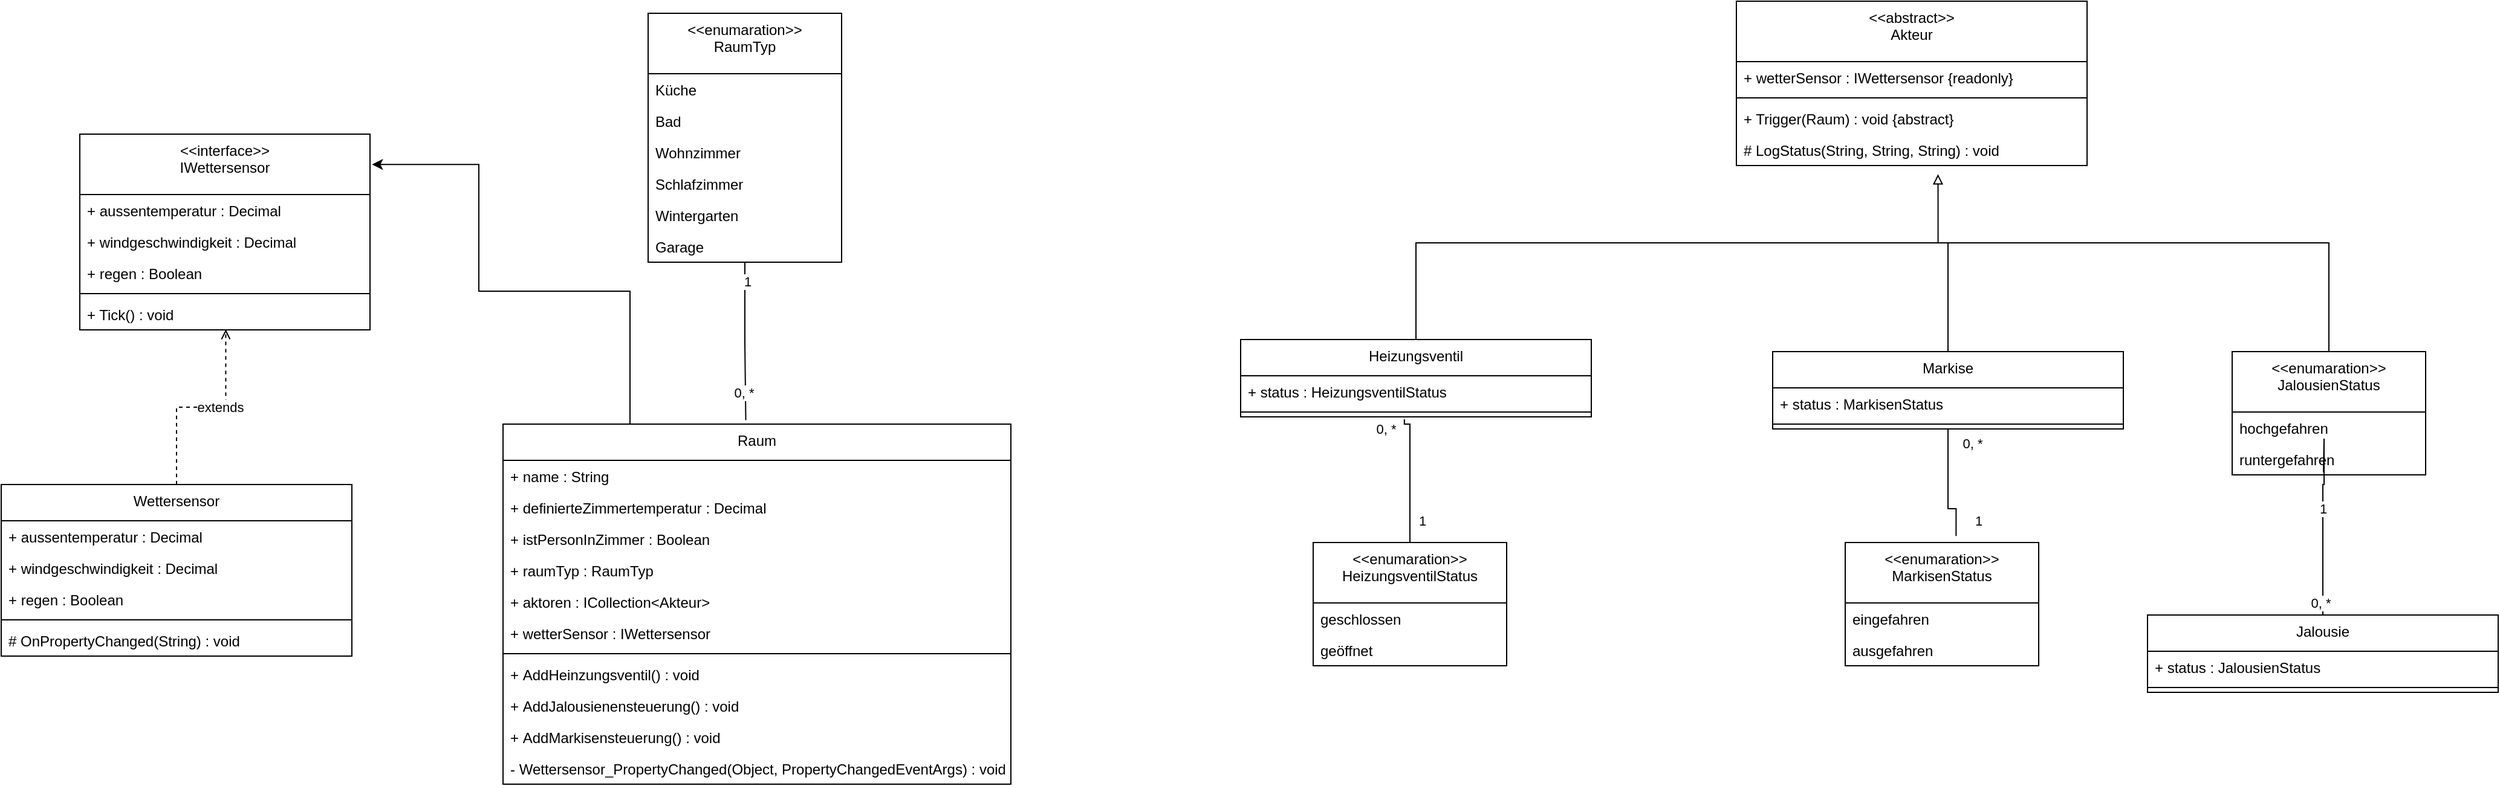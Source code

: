 <mxfile version="20.8.16" type="device"><diagram id="C5RBs43oDa-KdzZeNtuy" name="Page-1"><mxGraphModel dx="1682" dy="1754" grid="1" gridSize="10" guides="1" tooltips="1" connect="1" arrows="1" fold="1" page="1" pageScale="1" pageWidth="827" pageHeight="1169" math="0" shadow="0"><root><mxCell id="WIyWlLk6GJQsqaUBKTNV-0"/><mxCell id="WIyWlLk6GJQsqaUBKTNV-1" parent="WIyWlLk6GJQsqaUBKTNV-0"/><mxCell id="zJD9837JTjNEWQB1e05R-9" value="&lt;&lt;interface&gt;&gt;&#10;IWettersensor" style="swimlane;fontStyle=0;align=center;verticalAlign=top;childLayout=stackLayout;horizontal=1;startSize=50;horizontalStack=0;resizeParent=1;resizeParentMax=0;resizeLast=0;collapsible=1;marginBottom=0;" parent="WIyWlLk6GJQsqaUBKTNV-1" vertex="1"><mxGeometry x="-710" y="20" width="240" height="162" as="geometry"/></mxCell><mxCell id="zJD9837JTjNEWQB1e05R-1" value="+ aussentemperatur : Decimal" style="text;align=left;verticalAlign=top;spacingLeft=4;spacingRight=4;overflow=hidden;rotatable=0;points=[[0,0.5],[1,0.5]];portConstraint=eastwest;" parent="zJD9837JTjNEWQB1e05R-9" vertex="1"><mxGeometry y="50" width="240" height="26" as="geometry"/></mxCell><mxCell id="zJD9837JTjNEWQB1e05R-2" value="+ windgeschwindigkeit : Decimal" style="text;align=left;verticalAlign=top;spacingLeft=4;spacingRight=4;overflow=hidden;rotatable=0;points=[[0,0.5],[1,0.5]];portConstraint=eastwest;" parent="zJD9837JTjNEWQB1e05R-9" vertex="1"><mxGeometry y="76" width="240" height="26" as="geometry"/></mxCell><mxCell id="zJD9837JTjNEWQB1e05R-3" value="+ regen : Boolean" style="text;align=left;verticalAlign=top;spacingLeft=4;spacingRight=4;overflow=hidden;rotatable=0;points=[[0,0.5],[1,0.5]];portConstraint=eastwest;" parent="zJD9837JTjNEWQB1e05R-9" vertex="1"><mxGeometry y="102" width="240" height="26" as="geometry"/></mxCell><mxCell id="zJD9837JTjNEWQB1e05R-11" value="" style="line;strokeWidth=1;fillColor=none;align=left;verticalAlign=middle;spacingTop=-1;spacingLeft=3;spacingRight=3;rotatable=0;labelPosition=right;points=[];portConstraint=eastwest;strokeColor=inherit;" parent="zJD9837JTjNEWQB1e05R-9" vertex="1"><mxGeometry y="128" width="240" height="8" as="geometry"/></mxCell><mxCell id="zJD9837JTjNEWQB1e05R-4" value="+ Tick() : void" style="text;align=left;verticalAlign=top;spacingLeft=4;spacingRight=4;overflow=hidden;rotatable=0;points=[[0,0.5],[1,0.5]];portConstraint=eastwest;" parent="zJD9837JTjNEWQB1e05R-9" vertex="1"><mxGeometry y="136" width="240" height="26" as="geometry"/></mxCell><mxCell id="zJD9837JTjNEWQB1e05R-21" style="edgeStyle=orthogonalEdgeStyle;rounded=0;orthogonalLoop=1;jettySize=auto;html=1;entryX=0.503;entryY=0.985;entryDx=0;entryDy=0;entryPerimeter=0;dashed=1;endArrow=open;endFill=0;" parent="WIyWlLk6GJQsqaUBKTNV-1" source="zJD9837JTjNEWQB1e05R-14" target="zJD9837JTjNEWQB1e05R-4" edge="1"><mxGeometry relative="1" as="geometry"/></mxCell><mxCell id="zJD9837JTjNEWQB1e05R-22" value="extends" style="edgeLabel;html=1;align=center;verticalAlign=middle;resizable=0;points=[];" parent="zJD9837JTjNEWQB1e05R-21" vertex="1" connectable="0"><mxGeometry x="0.178" relative="1" as="geometry"><mxPoint as="offset"/></mxGeometry></mxCell><mxCell id="zJD9837JTjNEWQB1e05R-14" value="Wettersensor" style="swimlane;fontStyle=0;align=center;verticalAlign=top;childLayout=stackLayout;horizontal=1;startSize=30;horizontalStack=0;resizeParent=1;resizeParentMax=0;resizeLast=0;collapsible=1;marginBottom=0;" parent="WIyWlLk6GJQsqaUBKTNV-1" vertex="1"><mxGeometry x="-775" y="310" width="290" height="142" as="geometry"/></mxCell><mxCell id="zJD9837JTjNEWQB1e05R-15" value="+ aussentemperatur : Decimal" style="text;align=left;verticalAlign=top;spacingLeft=4;spacingRight=4;overflow=hidden;rotatable=0;points=[[0,0.5],[1,0.5]];portConstraint=eastwest;" parent="zJD9837JTjNEWQB1e05R-14" vertex="1"><mxGeometry y="30" width="290" height="26" as="geometry"/></mxCell><mxCell id="zJD9837JTjNEWQB1e05R-16" value="+ windgeschwindigkeit : Decimal" style="text;align=left;verticalAlign=top;spacingLeft=4;spacingRight=4;overflow=hidden;rotatable=0;points=[[0,0.5],[1,0.5]];portConstraint=eastwest;" parent="zJD9837JTjNEWQB1e05R-14" vertex="1"><mxGeometry y="56" width="290" height="26" as="geometry"/></mxCell><mxCell id="zJD9837JTjNEWQB1e05R-17" value="+ regen : Boolean" style="text;align=left;verticalAlign=top;spacingLeft=4;spacingRight=4;overflow=hidden;rotatable=0;points=[[0,0.5],[1,0.5]];portConstraint=eastwest;" parent="zJD9837JTjNEWQB1e05R-14" vertex="1"><mxGeometry y="82" width="290" height="26" as="geometry"/></mxCell><mxCell id="zJD9837JTjNEWQB1e05R-18" value="" style="line;strokeWidth=1;fillColor=none;align=left;verticalAlign=middle;spacingTop=-1;spacingLeft=3;spacingRight=3;rotatable=0;labelPosition=right;points=[];portConstraint=eastwest;strokeColor=inherit;" parent="zJD9837JTjNEWQB1e05R-14" vertex="1"><mxGeometry y="108" width="290" height="8" as="geometry"/></mxCell><mxCell id="zJD9837JTjNEWQB1e05R-23" value="# OnPropertyChanged(String) : void" style="text;align=left;verticalAlign=top;spacingLeft=4;spacingRight=4;overflow=hidden;rotatable=0;points=[[0,0.5],[1,0.5]];portConstraint=eastwest;" parent="zJD9837JTjNEWQB1e05R-14" vertex="1"><mxGeometry y="116" width="290" height="26" as="geometry"/></mxCell><mxCell id="MTIw_MpnlufMxrxwSCzQ-0" style="edgeStyle=orthogonalEdgeStyle;rounded=0;orthogonalLoop=1;jettySize=auto;html=1;entryX=1.007;entryY=0.155;entryDx=0;entryDy=0;entryPerimeter=0;exitX=0.25;exitY=0;exitDx=0;exitDy=0;" edge="1" parent="WIyWlLk6GJQsqaUBKTNV-1" source="zJD9837JTjNEWQB1e05R-24" target="zJD9837JTjNEWQB1e05R-9"><mxGeometry relative="1" as="geometry"><Array as="points"><mxPoint x="-255" y="150"/><mxPoint x="-380" y="150"/><mxPoint x="-380" y="45"/></Array></mxGeometry></mxCell><mxCell id="zJD9837JTjNEWQB1e05R-24" value="Raum" style="swimlane;fontStyle=0;align=center;verticalAlign=top;childLayout=stackLayout;horizontal=1;startSize=30;horizontalStack=0;resizeParent=1;resizeParentMax=0;resizeLast=0;collapsible=1;marginBottom=0;" parent="WIyWlLk6GJQsqaUBKTNV-1" vertex="1"><mxGeometry x="-360" y="260" width="420" height="298" as="geometry"/></mxCell><mxCell id="zJD9837JTjNEWQB1e05R-25" value="+ name : String" style="text;align=left;verticalAlign=top;spacingLeft=4;spacingRight=4;overflow=hidden;rotatable=0;points=[[0,0.5],[1,0.5]];portConstraint=eastwest;" parent="zJD9837JTjNEWQB1e05R-24" vertex="1"><mxGeometry y="30" width="420" height="26" as="geometry"/></mxCell><mxCell id="zJD9837JTjNEWQB1e05R-26" value="+ definierteZimmertemperatur : Decimal" style="text;align=left;verticalAlign=top;spacingLeft=4;spacingRight=4;overflow=hidden;rotatable=0;points=[[0,0.5],[1,0.5]];portConstraint=eastwest;" parent="zJD9837JTjNEWQB1e05R-24" vertex="1"><mxGeometry y="56" width="420" height="26" as="geometry"/></mxCell><mxCell id="zJD9837JTjNEWQB1e05R-31" value="+ istPersonInZimmer : Boolean" style="text;align=left;verticalAlign=top;spacingLeft=4;spacingRight=4;overflow=hidden;rotatable=0;points=[[0,0.5],[1,0.5]];portConstraint=eastwest;" parent="zJD9837JTjNEWQB1e05R-24" vertex="1"><mxGeometry y="82" width="420" height="26" as="geometry"/></mxCell><mxCell id="zJD9837JTjNEWQB1e05R-27" value="+ raumTyp : RaumTyp" style="text;align=left;verticalAlign=top;spacingLeft=4;spacingRight=4;overflow=hidden;rotatable=0;points=[[0,0.5],[1,0.5]];portConstraint=eastwest;" parent="zJD9837JTjNEWQB1e05R-24" vertex="1"><mxGeometry y="108" width="420" height="26" as="geometry"/></mxCell><mxCell id="zJD9837JTjNEWQB1e05R-32" value="+ aktoren : ICollection&lt;Akteur&gt;" style="text;align=left;verticalAlign=top;spacingLeft=4;spacingRight=4;overflow=hidden;rotatable=0;points=[[0,0.5],[1,0.5]];portConstraint=eastwest;fontColor=#000000;" parent="zJD9837JTjNEWQB1e05R-24" vertex="1"><mxGeometry y="134" width="420" height="26" as="geometry"/></mxCell><mxCell id="zJD9837JTjNEWQB1e05R-33" value="+ wetterSensor : IWettersensor" style="text;align=left;verticalAlign=top;spacingLeft=4;spacingRight=4;overflow=hidden;rotatable=0;points=[[0,0.5],[1,0.5]];portConstraint=eastwest;" parent="zJD9837JTjNEWQB1e05R-24" vertex="1"><mxGeometry y="160" width="420" height="26" as="geometry"/></mxCell><mxCell id="zJD9837JTjNEWQB1e05R-28" value="" style="line;strokeWidth=1;fillColor=none;align=left;verticalAlign=middle;spacingTop=-1;spacingLeft=3;spacingRight=3;rotatable=0;labelPosition=right;points=[];portConstraint=eastwest;strokeColor=inherit;" parent="zJD9837JTjNEWQB1e05R-24" vertex="1"><mxGeometry y="186" width="420" height="8" as="geometry"/></mxCell><mxCell id="zJD9837JTjNEWQB1e05R-29" value="+ AddHeinzungsventil() : void" style="text;align=left;verticalAlign=top;spacingLeft=4;spacingRight=4;overflow=hidden;rotatable=0;points=[[0,0.5],[1,0.5]];portConstraint=eastwest;" parent="zJD9837JTjNEWQB1e05R-24" vertex="1"><mxGeometry y="194" width="420" height="26" as="geometry"/></mxCell><mxCell id="zJD9837JTjNEWQB1e05R-34" value="+ AddJalousienensteuerung() : void" style="text;align=left;verticalAlign=top;spacingLeft=4;spacingRight=4;overflow=hidden;rotatable=0;points=[[0,0.5],[1,0.5]];portConstraint=eastwest;" parent="zJD9837JTjNEWQB1e05R-24" vertex="1"><mxGeometry y="220" width="420" height="26" as="geometry"/></mxCell><mxCell id="zJD9837JTjNEWQB1e05R-35" value="+ AddMarkisensteuerung() : void" style="text;align=left;verticalAlign=top;spacingLeft=4;spacingRight=4;overflow=hidden;rotatable=0;points=[[0,0.5],[1,0.5]];portConstraint=eastwest;" parent="zJD9837JTjNEWQB1e05R-24" vertex="1"><mxGeometry y="246" width="420" height="26" as="geometry"/></mxCell><mxCell id="zJD9837JTjNEWQB1e05R-30" value="- Wettersensor_PropertyChanged(Object, PropertyChangedEventArgs) : void" style="text;align=left;verticalAlign=top;spacingLeft=4;spacingRight=4;overflow=hidden;rotatable=0;points=[[0,0.5],[1,0.5]];portConstraint=eastwest;" parent="zJD9837JTjNEWQB1e05R-24" vertex="1"><mxGeometry y="272" width="420" height="26" as="geometry"/></mxCell><mxCell id="zJD9837JTjNEWQB1e05R-48" style="edgeStyle=orthogonalEdgeStyle;rounded=0;orthogonalLoop=1;jettySize=auto;html=1;entryX=0.478;entryY=-0.011;entryDx=0;entryDy=0;entryPerimeter=0;fontColor=#F569FF;endArrow=none;endFill=0;" parent="WIyWlLk6GJQsqaUBKTNV-1" source="zJD9837JTjNEWQB1e05R-36" target="zJD9837JTjNEWQB1e05R-24" edge="1"><mxGeometry relative="1" as="geometry"/></mxCell><mxCell id="zJD9837JTjNEWQB1e05R-50" value="&lt;font color=&quot;#000000&quot;&gt;1&lt;/font&gt;" style="edgeLabel;html=1;align=center;verticalAlign=middle;resizable=0;points=[];fontColor=#F569FF;" parent="zJD9837JTjNEWQB1e05R-48" vertex="1" connectable="0"><mxGeometry x="-0.767" y="2" relative="1" as="geometry"><mxPoint as="offset"/></mxGeometry></mxCell><mxCell id="zJD9837JTjNEWQB1e05R-51" value="0, *" style="edgeLabel;html=1;align=center;verticalAlign=middle;resizable=0;points=[];fontColor=#000000;" parent="zJD9837JTjNEWQB1e05R-48" vertex="1" connectable="0"><mxGeometry x="0.652" y="-2" relative="1" as="geometry"><mxPoint as="offset"/></mxGeometry></mxCell><mxCell id="zJD9837JTjNEWQB1e05R-36" value="&lt;&lt;enumaration&gt;&gt;&#10;RaumTyp" style="swimlane;fontStyle=0;align=center;verticalAlign=top;childLayout=stackLayout;horizontal=1;startSize=50;horizontalStack=0;resizeParent=1;resizeParentMax=0;resizeLast=0;collapsible=1;marginBottom=0;" parent="WIyWlLk6GJQsqaUBKTNV-1" vertex="1"><mxGeometry x="-240" y="-80" width="160" height="206" as="geometry"/></mxCell><mxCell id="zJD9837JTjNEWQB1e05R-38" value="Küche" style="text;align=left;verticalAlign=top;spacingLeft=4;spacingRight=4;overflow=hidden;rotatable=0;points=[[0,0.5],[1,0.5]];portConstraint=eastwest;" parent="zJD9837JTjNEWQB1e05R-36" vertex="1"><mxGeometry y="50" width="160" height="26" as="geometry"/></mxCell><mxCell id="zJD9837JTjNEWQB1e05R-43" value="Bad" style="text;align=left;verticalAlign=top;spacingLeft=4;spacingRight=4;overflow=hidden;rotatable=0;points=[[0,0.5],[1,0.5]];portConstraint=eastwest;" parent="zJD9837JTjNEWQB1e05R-36" vertex="1"><mxGeometry y="76" width="160" height="26" as="geometry"/></mxCell><mxCell id="zJD9837JTjNEWQB1e05R-45" value="Wohnzimmer" style="text;align=left;verticalAlign=top;spacingLeft=4;spacingRight=4;overflow=hidden;rotatable=0;points=[[0,0.5],[1,0.5]];portConstraint=eastwest;" parent="zJD9837JTjNEWQB1e05R-36" vertex="1"><mxGeometry y="102" width="160" height="26" as="geometry"/></mxCell><mxCell id="zJD9837JTjNEWQB1e05R-46" value="Schlafzimmer" style="text;align=left;verticalAlign=top;spacingLeft=4;spacingRight=4;overflow=hidden;rotatable=0;points=[[0,0.5],[1,0.5]];portConstraint=eastwest;" parent="zJD9837JTjNEWQB1e05R-36" vertex="1"><mxGeometry y="128" width="160" height="26" as="geometry"/></mxCell><mxCell id="zJD9837JTjNEWQB1e05R-47" value="Wintergarten" style="text;align=left;verticalAlign=top;spacingLeft=4;spacingRight=4;overflow=hidden;rotatable=0;points=[[0,0.5],[1,0.5]];portConstraint=eastwest;" parent="zJD9837JTjNEWQB1e05R-36" vertex="1"><mxGeometry y="154" width="160" height="26" as="geometry"/></mxCell><mxCell id="zJD9837JTjNEWQB1e05R-44" value="Garage" style="text;align=left;verticalAlign=top;spacingLeft=4;spacingRight=4;overflow=hidden;rotatable=0;points=[[0,0.5],[1,0.5]];portConstraint=eastwest;" parent="zJD9837JTjNEWQB1e05R-36" vertex="1"><mxGeometry y="180" width="160" height="26" as="geometry"/></mxCell><mxCell id="zJD9837JTjNEWQB1e05R-80" value="&lt;&lt;abstract&gt;&gt;&#10;Akteur" style="swimlane;fontStyle=0;align=center;verticalAlign=top;childLayout=stackLayout;horizontal=1;startSize=50;horizontalStack=0;resizeParent=1;resizeParentMax=0;resizeLast=0;collapsible=1;marginBottom=0;" parent="WIyWlLk6GJQsqaUBKTNV-1" vertex="1"><mxGeometry x="660" y="-90" width="290" height="136" as="geometry"/></mxCell><mxCell id="zJD9837JTjNEWQB1e05R-81" value="+ wetterSensor : IWettersensor {readonly}" style="text;align=left;verticalAlign=top;spacingLeft=4;spacingRight=4;overflow=hidden;rotatable=0;points=[[0,0.5],[1,0.5]];portConstraint=eastwest;" parent="zJD9837JTjNEWQB1e05R-80" vertex="1"><mxGeometry y="50" width="290" height="26" as="geometry"/></mxCell><mxCell id="zJD9837JTjNEWQB1e05R-84" value="" style="line;strokeWidth=1;fillColor=none;align=left;verticalAlign=middle;spacingTop=-1;spacingLeft=3;spacingRight=3;rotatable=0;labelPosition=right;points=[];portConstraint=eastwest;strokeColor=inherit;" parent="zJD9837JTjNEWQB1e05R-80" vertex="1"><mxGeometry y="76" width="290" height="8" as="geometry"/></mxCell><mxCell id="zJD9837JTjNEWQB1e05R-86" value="+ Trigger(Raum) : void {abstract}" style="text;align=left;verticalAlign=top;spacingLeft=4;spacingRight=4;overflow=hidden;rotatable=0;points=[[0,0.5],[1,0.5]];portConstraint=eastwest;" parent="zJD9837JTjNEWQB1e05R-80" vertex="1"><mxGeometry y="84" width="290" height="26" as="geometry"/></mxCell><mxCell id="zJD9837JTjNEWQB1e05R-85" value="# LogStatus(String, String, String) : void" style="text;align=left;verticalAlign=top;spacingLeft=4;spacingRight=4;overflow=hidden;rotatable=0;points=[[0,0.5],[1,0.5]];portConstraint=eastwest;" parent="zJD9837JTjNEWQB1e05R-80" vertex="1"><mxGeometry y="110" width="290" height="26" as="geometry"/></mxCell><mxCell id="zJD9837JTjNEWQB1e05R-110" style="edgeStyle=orthogonalEdgeStyle;rounded=0;orthogonalLoop=1;jettySize=auto;html=1;entryX=0.575;entryY=1.276;entryDx=0;entryDy=0;entryPerimeter=0;fontColor=#000000;endArrow=block;endFill=0;" parent="WIyWlLk6GJQsqaUBKTNV-1" source="zJD9837JTjNEWQB1e05R-87" target="zJD9837JTjNEWQB1e05R-85" edge="1"><mxGeometry relative="1" as="geometry"><Array as="points"><mxPoint x="395" y="110"/><mxPoint x="827" y="110"/></Array></mxGeometry></mxCell><mxCell id="zJD9837JTjNEWQB1e05R-111" value="1" style="edgeStyle=orthogonalEdgeStyle;rounded=0;orthogonalLoop=1;jettySize=auto;html=1;fontColor=#000000;endArrow=none;endFill=0;exitX=0.467;exitY=1.243;exitDx=0;exitDy=0;exitPerimeter=0;entryX=0.5;entryY=0;entryDx=0;entryDy=0;" parent="WIyWlLk6GJQsqaUBKTNV-1" source="zJD9837JTjNEWQB1e05R-89" target="zJD9837JTjNEWQB1e05R-102" edge="1"><mxGeometry x="0.662" y="10" relative="1" as="geometry"><mxPoint x="230" y="260" as="sourcePoint"/><mxPoint x="280" y="340" as="targetPoint"/><Array as="points"><mxPoint x="385" y="260"/><mxPoint x="390" y="260"/><mxPoint x="390" y="340"/><mxPoint x="390" y="400"/></Array><mxPoint as="offset"/></mxGeometry></mxCell><mxCell id="zJD9837JTjNEWQB1e05R-114" value="0, *" style="edgeLabel;html=1;align=center;verticalAlign=middle;resizable=0;points=[];fontColor=#000000;" parent="zJD9837JTjNEWQB1e05R-111" vertex="1" connectable="0"><mxGeometry x="-0.878" y="2" relative="1" as="geometry"><mxPoint x="-18" y="6" as="offset"/></mxGeometry></mxCell><mxCell id="zJD9837JTjNEWQB1e05R-87" value="Heizungsventil" style="swimlane;fontStyle=0;align=center;verticalAlign=top;childLayout=stackLayout;horizontal=1;startSize=30;horizontalStack=0;resizeParent=1;resizeParentMax=0;resizeLast=0;collapsible=1;marginBottom=0;" parent="WIyWlLk6GJQsqaUBKTNV-1" vertex="1"><mxGeometry x="250" y="190" width="290" height="64" as="geometry"/></mxCell><mxCell id="zJD9837JTjNEWQB1e05R-88" value="+ status : HeizungsventilStatus" style="text;align=left;verticalAlign=top;spacingLeft=4;spacingRight=4;overflow=hidden;rotatable=0;points=[[0,0.5],[1,0.5]];portConstraint=eastwest;" parent="zJD9837JTjNEWQB1e05R-87" vertex="1"><mxGeometry y="30" width="290" height="26" as="geometry"/></mxCell><mxCell id="zJD9837JTjNEWQB1e05R-89" value="" style="line;strokeWidth=1;fillColor=none;align=left;verticalAlign=middle;spacingTop=-1;spacingLeft=3;spacingRight=3;rotatable=0;labelPosition=right;points=[];portConstraint=eastwest;strokeColor=inherit;" parent="zJD9837JTjNEWQB1e05R-87" vertex="1"><mxGeometry y="56" width="290" height="8" as="geometry"/></mxCell><mxCell id="zJD9837JTjNEWQB1e05R-102" value="&lt;&lt;enumaration&gt;&gt;&#10;HeizungsventilStatus" style="swimlane;fontStyle=0;align=center;verticalAlign=top;childLayout=stackLayout;horizontal=1;startSize=50;horizontalStack=0;resizeParent=1;resizeParentMax=0;resizeLast=0;collapsible=1;marginBottom=0;" parent="WIyWlLk6GJQsqaUBKTNV-1" vertex="1"><mxGeometry x="310" y="358" width="160" height="102" as="geometry"/></mxCell><mxCell id="zJD9837JTjNEWQB1e05R-103" value="geschlossen" style="text;align=left;verticalAlign=top;spacingLeft=4;spacingRight=4;overflow=hidden;rotatable=0;points=[[0,0.5],[1,0.5]];portConstraint=eastwest;" parent="zJD9837JTjNEWQB1e05R-102" vertex="1"><mxGeometry y="50" width="160" height="26" as="geometry"/></mxCell><mxCell id="zJD9837JTjNEWQB1e05R-104" value="geöffnet" style="text;align=left;verticalAlign=top;spacingLeft=4;spacingRight=4;overflow=hidden;rotatable=0;points=[[0,0.5],[1,0.5]];portConstraint=eastwest;" parent="zJD9837JTjNEWQB1e05R-102" vertex="1"><mxGeometry y="76" width="160" height="26" as="geometry"/></mxCell><mxCell id="zJD9837JTjNEWQB1e05R-115" value="Jalousie" style="swimlane;fontStyle=0;align=center;verticalAlign=top;childLayout=stackLayout;horizontal=1;startSize=30;horizontalStack=0;resizeParent=1;resizeParentMax=0;resizeLast=0;collapsible=1;marginBottom=0;" parent="WIyWlLk6GJQsqaUBKTNV-1" vertex="1"><mxGeometry x="1000" y="418" width="290" height="64" as="geometry"/></mxCell><mxCell id="zJD9837JTjNEWQB1e05R-116" value="+ status : JalousienStatus" style="text;align=left;verticalAlign=top;spacingLeft=4;spacingRight=4;overflow=hidden;rotatable=0;points=[[0,0.5],[1,0.5]];portConstraint=eastwest;" parent="zJD9837JTjNEWQB1e05R-115" vertex="1"><mxGeometry y="30" width="290" height="26" as="geometry"/></mxCell><mxCell id="zJD9837JTjNEWQB1e05R-117" value="" style="line;strokeWidth=1;fillColor=none;align=left;verticalAlign=middle;spacingTop=-1;spacingLeft=3;spacingRight=3;rotatable=0;labelPosition=right;points=[];portConstraint=eastwest;strokeColor=inherit;" parent="zJD9837JTjNEWQB1e05R-115" vertex="1"><mxGeometry y="56" width="290" height="8" as="geometry"/></mxCell><mxCell id="zJD9837JTjNEWQB1e05R-135" style="edgeStyle=orthogonalEdgeStyle;rounded=0;orthogonalLoop=1;jettySize=auto;html=1;fontColor=#000000;endArrow=none;endFill=0;" parent="WIyWlLk6GJQsqaUBKTNV-1" source="zJD9837JTjNEWQB1e05R-118" edge="1"><mxGeometry relative="1" as="geometry"><mxPoint x="800" y="110" as="targetPoint"/><Array as="points"><mxPoint x="1150" y="110"/></Array></mxGeometry></mxCell><mxCell id="zJD9837JTjNEWQB1e05R-118" value="&lt;&lt;enumaration&gt;&gt;&#10;JalousienStatus" style="swimlane;fontStyle=0;align=center;verticalAlign=top;childLayout=stackLayout;horizontal=1;startSize=50;horizontalStack=0;resizeParent=1;resizeParentMax=0;resizeLast=0;collapsible=1;marginBottom=0;" parent="WIyWlLk6GJQsqaUBKTNV-1" vertex="1"><mxGeometry x="1070" y="200" width="160" height="102" as="geometry"/></mxCell><mxCell id="zJD9837JTjNEWQB1e05R-119" value="hochgefahren" style="text;align=left;verticalAlign=top;spacingLeft=4;spacingRight=4;overflow=hidden;rotatable=0;points=[[0,0.5],[1,0.5]];portConstraint=eastwest;" parent="zJD9837JTjNEWQB1e05R-118" vertex="1"><mxGeometry y="50" width="160" height="26" as="geometry"/></mxCell><mxCell id="zJD9837JTjNEWQB1e05R-120" value="runtergefahren" style="text;align=left;verticalAlign=top;spacingLeft=4;spacingRight=4;overflow=hidden;rotatable=0;points=[[0,0.5],[1,0.5]];portConstraint=eastwest;" parent="zJD9837JTjNEWQB1e05R-118" vertex="1"><mxGeometry y="76" width="160" height="26" as="geometry"/></mxCell><mxCell id="zJD9837JTjNEWQB1e05R-123" value="1" style="edgeStyle=orthogonalEdgeStyle;rounded=0;orthogonalLoop=1;jettySize=auto;html=1;entryX=0.472;entryY=0.925;entryDx=0;entryDy=0;fontColor=#000000;endArrow=none;endFill=0;exitX=0.5;exitY=0;exitDx=0;exitDy=0;entryPerimeter=0;" parent="WIyWlLk6GJQsqaUBKTNV-1" source="zJD9837JTjNEWQB1e05R-115" target="zJD9837JTjNEWQB1e05R-120" edge="1"><mxGeometry relative="1" as="geometry"><mxPoint x="1145" y="408" as="sourcePoint"/><mxPoint x="1145" y="280.0" as="targetPoint"/><Array as="points"><mxPoint x="1145" y="310"/><mxPoint x="1146" y="310"/><mxPoint x="1146" y="272"/></Array></mxGeometry></mxCell><mxCell id="zJD9837JTjNEWQB1e05R-124" value="0, *" style="edgeLabel;html=1;align=center;verticalAlign=middle;resizable=0;points=[];fontColor=#000000;" parent="zJD9837JTjNEWQB1e05R-123" vertex="1" connectable="0"><mxGeometry x="-0.878" y="2" relative="1" as="geometry"><mxPoint as="offset"/></mxGeometry></mxCell><mxCell id="zJD9837JTjNEWQB1e05R-134" style="edgeStyle=orthogonalEdgeStyle;rounded=0;orthogonalLoop=1;jettySize=auto;html=1;fontColor=#000000;endArrow=none;endFill=0;" parent="WIyWlLk6GJQsqaUBKTNV-1" source="zJD9837JTjNEWQB1e05R-126" edge="1"><mxGeometry relative="1" as="geometry"><mxPoint x="800" y="110" as="targetPoint"/><Array as="points"><mxPoint x="835" y="110"/><mxPoint x="820" y="110"/></Array></mxGeometry></mxCell><mxCell id="zJD9837JTjNEWQB1e05R-126" value="Markise" style="swimlane;fontStyle=0;align=center;verticalAlign=top;childLayout=stackLayout;horizontal=1;startSize=30;horizontalStack=0;resizeParent=1;resizeParentMax=0;resizeLast=0;collapsible=1;marginBottom=0;" parent="WIyWlLk6GJQsqaUBKTNV-1" vertex="1"><mxGeometry x="690" y="200" width="290" height="64" as="geometry"/></mxCell><mxCell id="zJD9837JTjNEWQB1e05R-127" value="+ status : MarkisenStatus" style="text;align=left;verticalAlign=top;spacingLeft=4;spacingRight=4;overflow=hidden;rotatable=0;points=[[0,0.5],[1,0.5]];portConstraint=eastwest;" parent="zJD9837JTjNEWQB1e05R-126" vertex="1"><mxGeometry y="30" width="290" height="26" as="geometry"/></mxCell><mxCell id="zJD9837JTjNEWQB1e05R-128" value="" style="line;strokeWidth=1;fillColor=none;align=left;verticalAlign=middle;spacingTop=-1;spacingLeft=3;spacingRight=3;rotatable=0;labelPosition=right;points=[];portConstraint=eastwest;strokeColor=inherit;" parent="zJD9837JTjNEWQB1e05R-126" vertex="1"><mxGeometry y="56" width="290" height="8" as="geometry"/></mxCell><mxCell id="zJD9837JTjNEWQB1e05R-129" value="&lt;&lt;enumaration&gt;&gt;&#10;MarkisenStatus" style="swimlane;fontStyle=0;align=center;verticalAlign=top;childLayout=stackLayout;horizontal=1;startSize=50;horizontalStack=0;resizeParent=1;resizeParentMax=0;resizeLast=0;collapsible=1;marginBottom=0;" parent="WIyWlLk6GJQsqaUBKTNV-1" vertex="1"><mxGeometry x="750" y="358" width="160" height="102" as="geometry"/></mxCell><mxCell id="zJD9837JTjNEWQB1e05R-130" value="eingefahren" style="text;align=left;verticalAlign=top;spacingLeft=4;spacingRight=4;overflow=hidden;rotatable=0;points=[[0,0.5],[1,0.5]];portConstraint=eastwest;" parent="zJD9837JTjNEWQB1e05R-129" vertex="1"><mxGeometry y="50" width="160" height="26" as="geometry"/></mxCell><mxCell id="zJD9837JTjNEWQB1e05R-131" value="ausgefahren" style="text;align=left;verticalAlign=top;spacingLeft=4;spacingRight=4;overflow=hidden;rotatable=0;points=[[0,0.5],[1,0.5]];portConstraint=eastwest;" parent="zJD9837JTjNEWQB1e05R-129" vertex="1"><mxGeometry y="76" width="160" height="26" as="geometry"/></mxCell><mxCell id="zJD9837JTjNEWQB1e05R-132" value="1" style="edgeStyle=orthogonalEdgeStyle;rounded=0;orthogonalLoop=1;jettySize=auto;html=1;fontColor=#000000;endArrow=none;endFill=0;exitX=0.5;exitY=1;exitDx=0;exitDy=0;entryX=0.573;entryY=-0.053;entryDx=0;entryDy=0;entryPerimeter=0;" parent="WIyWlLk6GJQsqaUBKTNV-1" source="zJD9837JTjNEWQB1e05R-126" target="zJD9837JTjNEWQB1e05R-129" edge="1"><mxGeometry x="0.736" y="18" relative="1" as="geometry"><mxPoint x="830" y="280" as="sourcePoint"/><mxPoint x="840" y="330" as="targetPoint"/><Array as="points"><mxPoint x="835" y="330"/><mxPoint x="842" y="330"/></Array><mxPoint as="offset"/></mxGeometry></mxCell><mxCell id="zJD9837JTjNEWQB1e05R-133" value="0, *" style="edgeLabel;html=1;align=center;verticalAlign=middle;resizable=0;points=[];fontColor=#000000;" parent="zJD9837JTjNEWQB1e05R-132" vertex="1" connectable="0"><mxGeometry x="-0.878" y="2" relative="1" as="geometry"><mxPoint x="18" y="6" as="offset"/></mxGeometry></mxCell></root></mxGraphModel></diagram></mxfile>
